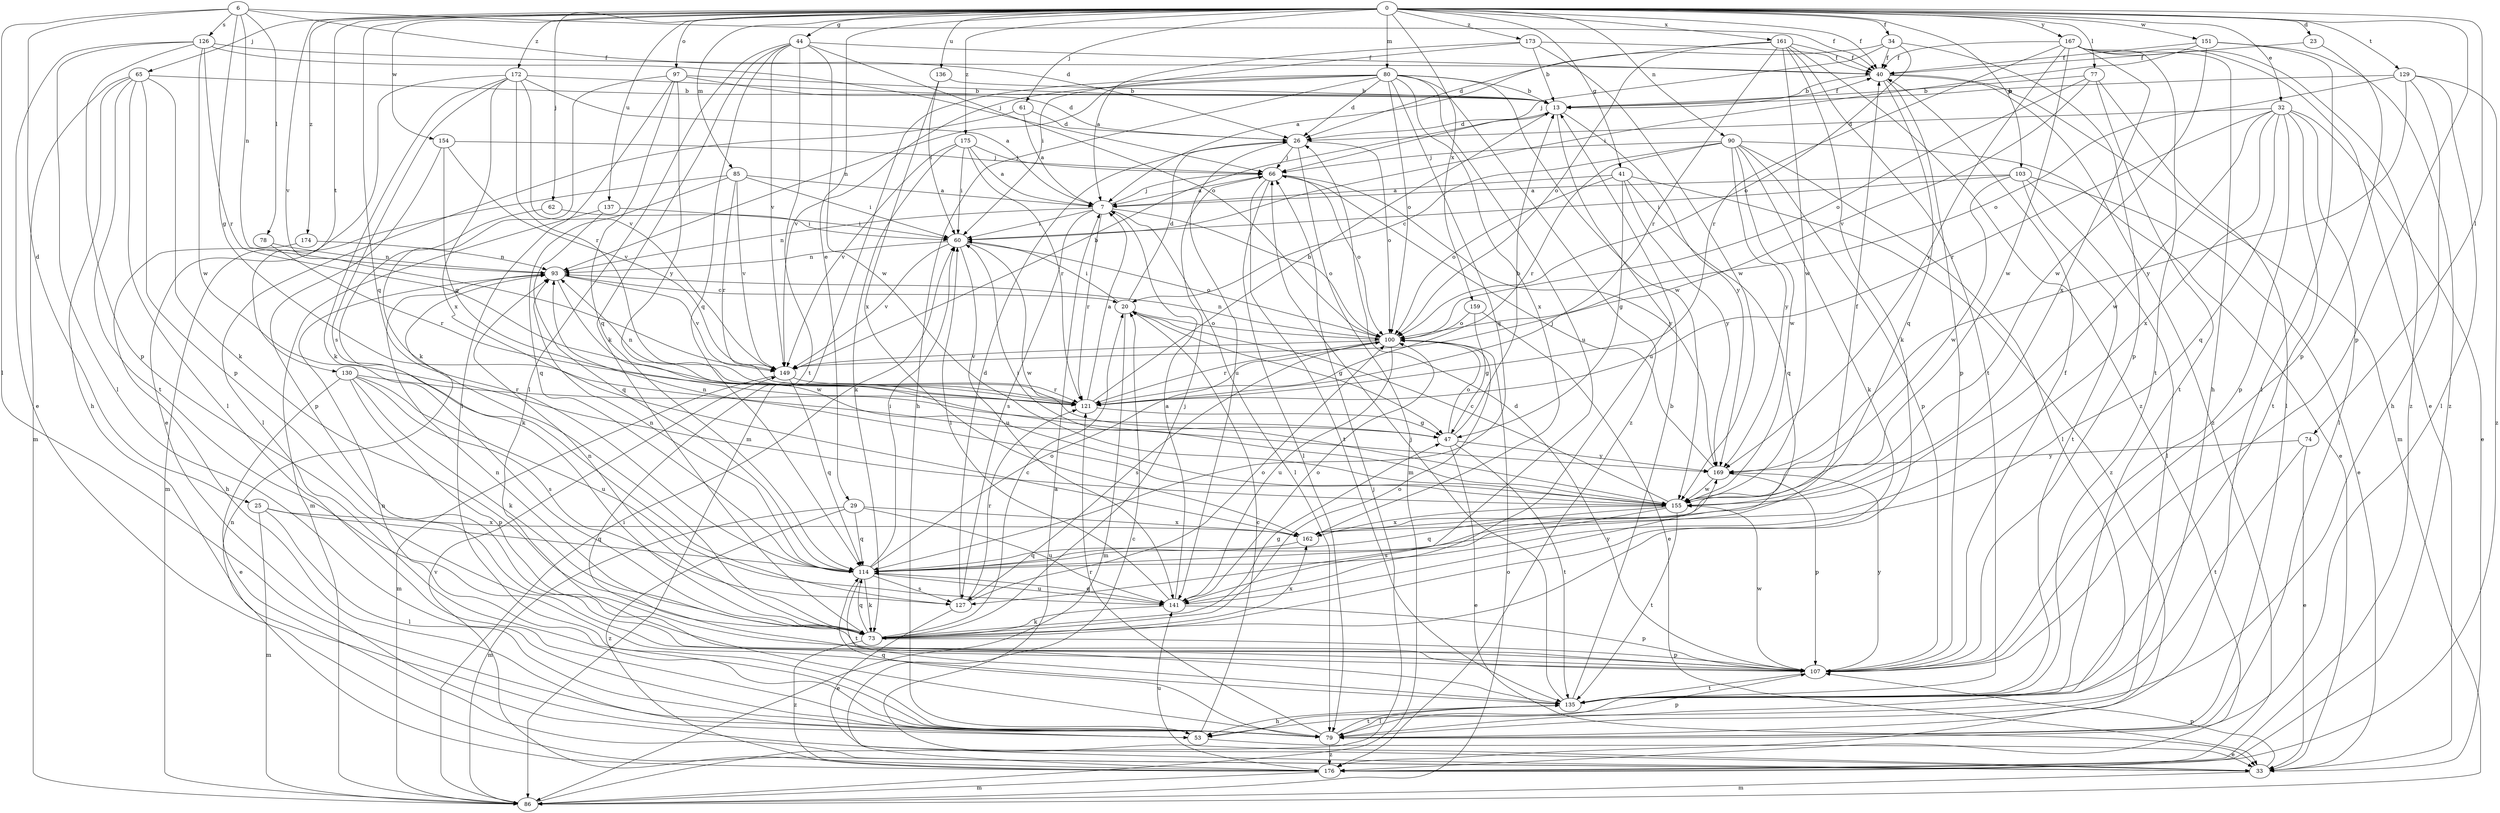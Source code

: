 strict digraph  {
0;
6;
7;
13;
20;
23;
25;
26;
29;
32;
33;
34;
40;
41;
44;
47;
53;
60;
61;
62;
65;
66;
73;
74;
77;
78;
79;
80;
85;
86;
90;
93;
97;
100;
103;
107;
114;
121;
126;
127;
129;
130;
135;
136;
137;
141;
149;
151;
154;
155;
159;
161;
162;
167;
169;
172;
173;
174;
175;
176;
0 -> 23  [label=d];
0 -> 29  [label=e];
0 -> 32  [label=e];
0 -> 34  [label=f];
0 -> 40  [label=f];
0 -> 41  [label=g];
0 -> 44  [label=g];
0 -> 61  [label=j];
0 -> 62  [label=j];
0 -> 65  [label=j];
0 -> 74  [label=l];
0 -> 77  [label=l];
0 -> 80  [label=m];
0 -> 85  [label=m];
0 -> 90  [label=n];
0 -> 97  [label=o];
0 -> 103  [label=p];
0 -> 107  [label=p];
0 -> 114  [label=q];
0 -> 129  [label=t];
0 -> 130  [label=t];
0 -> 136  [label=u];
0 -> 137  [label=u];
0 -> 149  [label=v];
0 -> 151  [label=w];
0 -> 154  [label=w];
0 -> 159  [label=x];
0 -> 161  [label=x];
0 -> 167  [label=y];
0 -> 172  [label=z];
0 -> 173  [label=z];
0 -> 174  [label=z];
0 -> 175  [label=z];
6 -> 25  [label=d];
6 -> 26  [label=d];
6 -> 40  [label=f];
6 -> 47  [label=g];
6 -> 78  [label=l];
6 -> 79  [label=l];
6 -> 93  [label=n];
6 -> 126  [label=s];
7 -> 60  [label=i];
7 -> 66  [label=j];
7 -> 79  [label=l];
7 -> 93  [label=n];
7 -> 100  [label=o];
7 -> 121  [label=r];
7 -> 127  [label=s];
13 -> 26  [label=d];
13 -> 40  [label=f];
13 -> 141  [label=u];
13 -> 169  [label=y];
20 -> 26  [label=d];
20 -> 47  [label=g];
20 -> 60  [label=i];
20 -> 86  [label=m];
20 -> 100  [label=o];
23 -> 40  [label=f];
23 -> 107  [label=p];
25 -> 79  [label=l];
25 -> 86  [label=m];
25 -> 114  [label=q];
25 -> 162  [label=x];
26 -> 66  [label=j];
26 -> 86  [label=m];
26 -> 100  [label=o];
26 -> 141  [label=u];
29 -> 86  [label=m];
29 -> 114  [label=q];
29 -> 141  [label=u];
29 -> 162  [label=x];
29 -> 176  [label=z];
32 -> 26  [label=d];
32 -> 33  [label=e];
32 -> 79  [label=l];
32 -> 107  [label=p];
32 -> 114  [label=q];
32 -> 121  [label=r];
32 -> 135  [label=t];
32 -> 155  [label=w];
32 -> 162  [label=x];
33 -> 7  [label=a];
33 -> 86  [label=m];
33 -> 107  [label=p];
34 -> 26  [label=d];
34 -> 40  [label=f];
34 -> 66  [label=j];
34 -> 100  [label=o];
34 -> 107  [label=p];
40 -> 13  [label=b];
40 -> 86  [label=m];
40 -> 107  [label=p];
40 -> 114  [label=q];
40 -> 176  [label=z];
41 -> 7  [label=a];
41 -> 47  [label=g];
41 -> 100  [label=o];
41 -> 114  [label=q];
41 -> 169  [label=y];
41 -> 176  [label=z];
44 -> 40  [label=f];
44 -> 73  [label=k];
44 -> 79  [label=l];
44 -> 100  [label=o];
44 -> 114  [label=q];
44 -> 135  [label=t];
44 -> 149  [label=v];
44 -> 155  [label=w];
47 -> 13  [label=b];
47 -> 33  [label=e];
47 -> 100  [label=o];
47 -> 135  [label=t];
47 -> 169  [label=y];
53 -> 20  [label=c];
53 -> 33  [label=e];
60 -> 93  [label=n];
60 -> 100  [label=o];
60 -> 141  [label=u];
60 -> 149  [label=v];
60 -> 155  [label=w];
61 -> 7  [label=a];
61 -> 26  [label=d];
61 -> 79  [label=l];
62 -> 60  [label=i];
62 -> 73  [label=k];
65 -> 13  [label=b];
65 -> 53  [label=h];
65 -> 73  [label=k];
65 -> 79  [label=l];
65 -> 86  [label=m];
65 -> 107  [label=p];
65 -> 135  [label=t];
66 -> 7  [label=a];
66 -> 79  [label=l];
66 -> 100  [label=o];
66 -> 135  [label=t];
66 -> 169  [label=y];
73 -> 20  [label=c];
73 -> 47  [label=g];
73 -> 66  [label=j];
73 -> 93  [label=n];
73 -> 100  [label=o];
73 -> 107  [label=p];
73 -> 114  [label=q];
73 -> 162  [label=x];
73 -> 176  [label=z];
74 -> 33  [label=e];
74 -> 135  [label=t];
74 -> 169  [label=y];
77 -> 13  [label=b];
77 -> 79  [label=l];
77 -> 100  [label=o];
77 -> 135  [label=t];
77 -> 149  [label=v];
78 -> 93  [label=n];
78 -> 121  [label=r];
79 -> 93  [label=n];
79 -> 107  [label=p];
79 -> 114  [label=q];
79 -> 121  [label=r];
79 -> 135  [label=t];
79 -> 176  [label=z];
80 -> 13  [label=b];
80 -> 26  [label=d];
80 -> 53  [label=h];
80 -> 86  [label=m];
80 -> 93  [label=n];
80 -> 100  [label=o];
80 -> 114  [label=q];
80 -> 141  [label=u];
80 -> 149  [label=v];
80 -> 155  [label=w];
80 -> 162  [label=x];
80 -> 176  [label=z];
85 -> 7  [label=a];
85 -> 60  [label=i];
85 -> 86  [label=m];
85 -> 114  [label=q];
85 -> 121  [label=r];
85 -> 149  [label=v];
86 -> 60  [label=i];
86 -> 66  [label=j];
86 -> 100  [label=o];
90 -> 20  [label=c];
90 -> 33  [label=e];
90 -> 66  [label=j];
90 -> 73  [label=k];
90 -> 79  [label=l];
90 -> 107  [label=p];
90 -> 121  [label=r];
90 -> 155  [label=w];
90 -> 169  [label=y];
93 -> 20  [label=c];
93 -> 149  [label=v];
93 -> 155  [label=w];
97 -> 13  [label=b];
97 -> 26  [label=d];
97 -> 73  [label=k];
97 -> 79  [label=l];
97 -> 114  [label=q];
97 -> 169  [label=y];
100 -> 93  [label=n];
100 -> 121  [label=r];
100 -> 127  [label=s];
100 -> 141  [label=u];
100 -> 149  [label=v];
103 -> 7  [label=a];
103 -> 33  [label=e];
103 -> 60  [label=i];
103 -> 79  [label=l];
103 -> 135  [label=t];
103 -> 155  [label=w];
107 -> 26  [label=d];
107 -> 40  [label=f];
107 -> 93  [label=n];
107 -> 135  [label=t];
107 -> 155  [label=w];
107 -> 169  [label=y];
114 -> 60  [label=i];
114 -> 73  [label=k];
114 -> 93  [label=n];
114 -> 100  [label=o];
114 -> 127  [label=s];
114 -> 135  [label=t];
114 -> 141  [label=u];
121 -> 7  [label=a];
121 -> 13  [label=b];
121 -> 47  [label=g];
121 -> 93  [label=n];
126 -> 33  [label=e];
126 -> 40  [label=f];
126 -> 66  [label=j];
126 -> 79  [label=l];
126 -> 107  [label=p];
126 -> 121  [label=r];
126 -> 155  [label=w];
127 -> 26  [label=d];
127 -> 33  [label=e];
127 -> 100  [label=o];
127 -> 121  [label=r];
129 -> 13  [label=b];
129 -> 53  [label=h];
129 -> 79  [label=l];
129 -> 100  [label=o];
129 -> 169  [label=y];
129 -> 176  [label=z];
130 -> 33  [label=e];
130 -> 73  [label=k];
130 -> 107  [label=p];
130 -> 121  [label=r];
130 -> 127  [label=s];
130 -> 141  [label=u];
135 -> 13  [label=b];
135 -> 53  [label=h];
135 -> 66  [label=j];
135 -> 79  [label=l];
136 -> 13  [label=b];
136 -> 60  [label=i];
136 -> 162  [label=x];
137 -> 60  [label=i];
137 -> 86  [label=m];
137 -> 114  [label=q];
141 -> 7  [label=a];
141 -> 60  [label=i];
141 -> 73  [label=k];
141 -> 100  [label=o];
141 -> 107  [label=p];
141 -> 114  [label=q];
141 -> 169  [label=y];
149 -> 13  [label=b];
149 -> 86  [label=m];
149 -> 114  [label=q];
149 -> 121  [label=r];
151 -> 40  [label=f];
151 -> 60  [label=i];
151 -> 79  [label=l];
151 -> 155  [label=w];
151 -> 176  [label=z];
154 -> 47  [label=g];
154 -> 66  [label=j];
154 -> 107  [label=p];
154 -> 149  [label=v];
155 -> 20  [label=c];
155 -> 60  [label=i];
155 -> 93  [label=n];
155 -> 114  [label=q];
155 -> 127  [label=s];
155 -> 135  [label=t];
155 -> 162  [label=x];
159 -> 33  [label=e];
159 -> 47  [label=g];
159 -> 100  [label=o];
161 -> 7  [label=a];
161 -> 40  [label=f];
161 -> 73  [label=k];
161 -> 100  [label=o];
161 -> 121  [label=r];
161 -> 135  [label=t];
161 -> 155  [label=w];
161 -> 176  [label=z];
162 -> 40  [label=f];
162 -> 114  [label=q];
167 -> 33  [label=e];
167 -> 40  [label=f];
167 -> 53  [label=h];
167 -> 121  [label=r];
167 -> 135  [label=t];
167 -> 155  [label=w];
167 -> 162  [label=x];
167 -> 169  [label=y];
167 -> 176  [label=z];
169 -> 66  [label=j];
169 -> 107  [label=p];
169 -> 155  [label=w];
172 -> 7  [label=a];
172 -> 13  [label=b];
172 -> 33  [label=e];
172 -> 73  [label=k];
172 -> 121  [label=r];
172 -> 127  [label=s];
172 -> 149  [label=v];
172 -> 162  [label=x];
173 -> 7  [label=a];
173 -> 13  [label=b];
173 -> 40  [label=f];
173 -> 60  [label=i];
173 -> 155  [label=w];
174 -> 53  [label=h];
174 -> 93  [label=n];
175 -> 7  [label=a];
175 -> 60  [label=i];
175 -> 66  [label=j];
175 -> 73  [label=k];
175 -> 121  [label=r];
175 -> 149  [label=v];
176 -> 20  [label=c];
176 -> 86  [label=m];
176 -> 93  [label=n];
176 -> 141  [label=u];
176 -> 149  [label=v];
}
